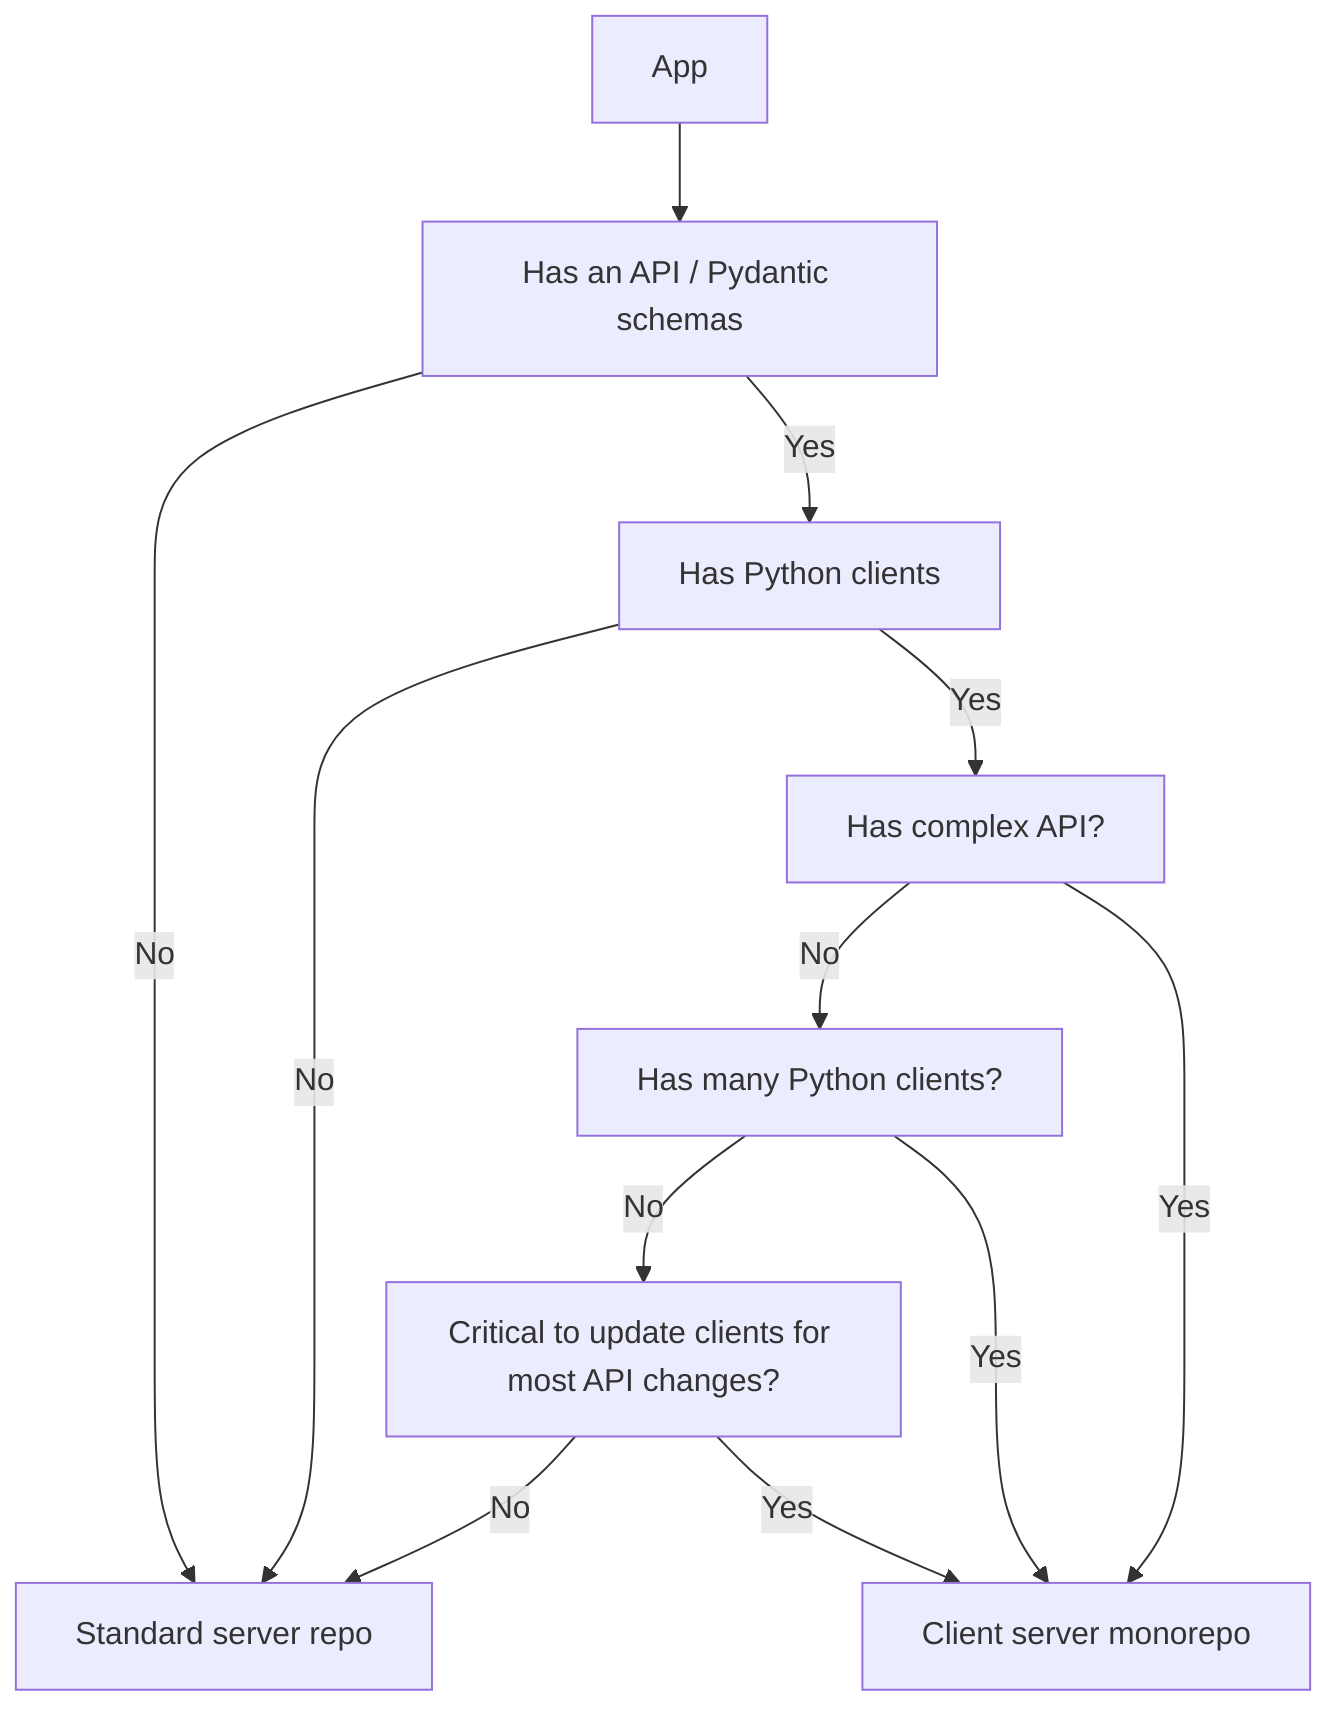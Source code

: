 flowchart TD
  hasapi[Has an API / Pydantic schemas]
  haspythonclients[Has Python clients]
  hascomplexapi[Has complex API?]
  hasmanyclients[Has many Python clients?]
  updatescritical[Critical to update clients for most API changes?]
  standard[Standard server repo]
  monorepo[Client server monorepo]
  App --> hasapi
  hasapi -->|No|standard
  hasapi -->|Yes|haspythonclients
  haspythonclients -->|No|standard
  haspythonclients -->|Yes|hascomplexapi
  hascomplexapi -->|No|hasmanyclients
  hascomplexapi -->|Yes|monorepo
  hasmanyclients -->|No|updatescritical
  hasmanyclients -->|Yes|monorepo
  updatescritical -->|No|standard
  updatescritical -->|Yes|monorepo